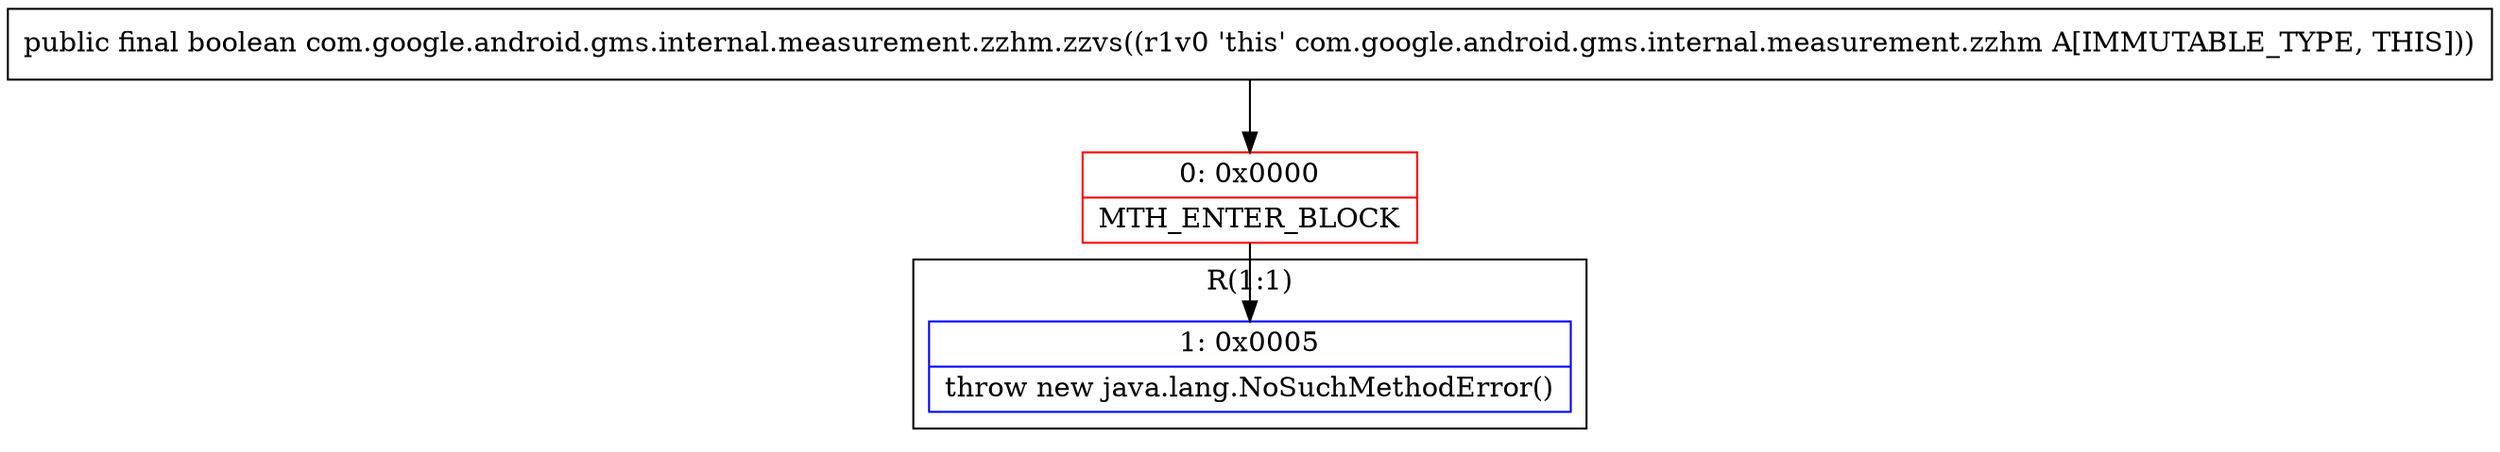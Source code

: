 digraph "CFG forcom.google.android.gms.internal.measurement.zzhm.zzvs()Z" {
subgraph cluster_Region_790222581 {
label = "R(1:1)";
node [shape=record,color=blue];
Node_1 [shape=record,label="{1\:\ 0x0005|throw new java.lang.NoSuchMethodError()\l}"];
}
Node_0 [shape=record,color=red,label="{0\:\ 0x0000|MTH_ENTER_BLOCK\l}"];
MethodNode[shape=record,label="{public final boolean com.google.android.gms.internal.measurement.zzhm.zzvs((r1v0 'this' com.google.android.gms.internal.measurement.zzhm A[IMMUTABLE_TYPE, THIS])) }"];
MethodNode -> Node_0;
Node_0 -> Node_1;
}

